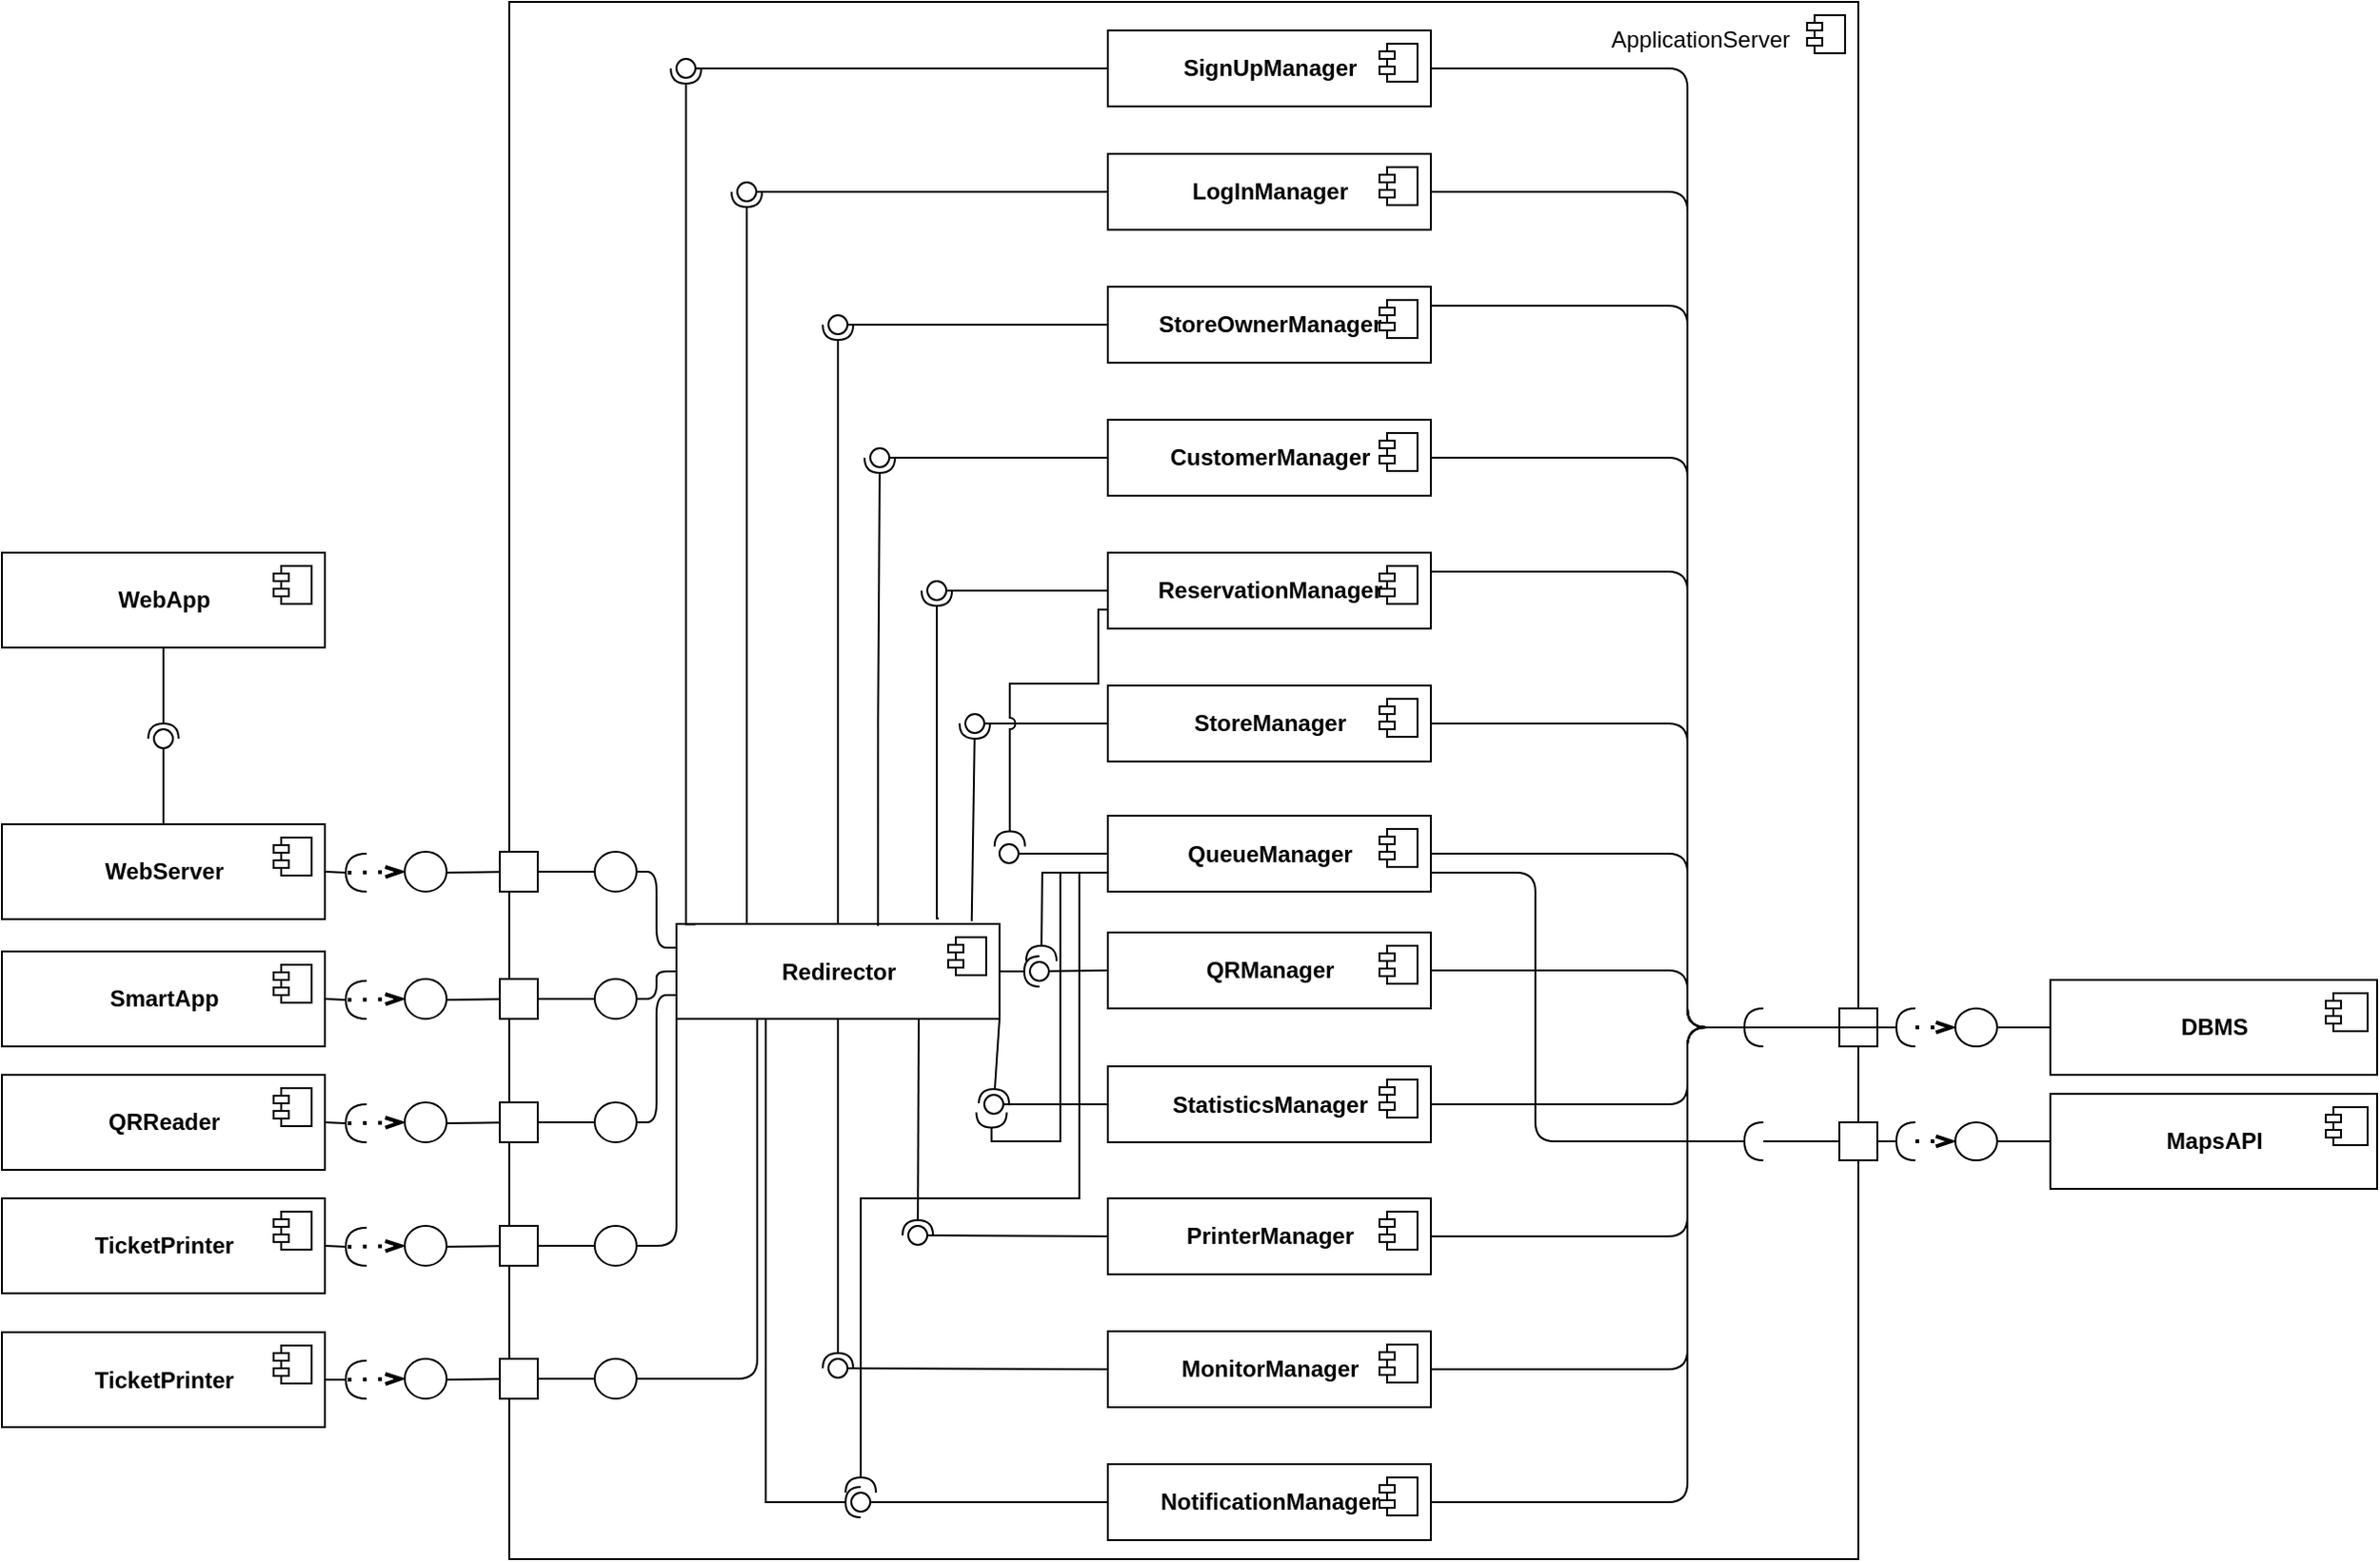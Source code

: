 <mxfile version="13.9.9" type="device"><diagram id="6I2iqqQ6m94EmVxXRtrW" name="Page-1"><mxGraphModel dx="1851" dy="1801" grid="1" gridSize="10" guides="1" tooltips="1" connect="1" arrows="1" fold="1" page="1" pageScale="1" pageWidth="827" pageHeight="1169" math="0" shadow="0"><root><mxCell id="0"/><mxCell id="1" parent="0"/><mxCell id="Ki5CjTzr7hzGnz3HVGCn-1" value="" style="html=1;dropTarget=0;" parent="1" vertex="1"><mxGeometry x="140" y="-200" width="710" height="820" as="geometry"/></mxCell><mxCell id="Ki5CjTzr7hzGnz3HVGCn-2" value="" style="shape=module;jettyWidth=8;jettyHeight=4;" parent="Ki5CjTzr7hzGnz3HVGCn-1" vertex="1"><mxGeometry x="1" width="20" height="20" relative="1" as="geometry"><mxPoint x="-27" y="7" as="offset"/></mxGeometry></mxCell><mxCell id="7FpMUitTjJZTOMpy79Nz-14" value="ApplicationServer" style="text;html=1;strokeColor=none;fillColor=none;align=center;verticalAlign=middle;whiteSpace=wrap;rounded=0;" parent="1" vertex="1"><mxGeometry x="707" y="-190" width="120" height="20" as="geometry"/></mxCell><mxCell id="7FpMUitTjJZTOMpy79Nz-16" value="&lt;b&gt;LogInManager&lt;/b&gt;" style="html=1;dropTarget=0;" parent="1" vertex="1"><mxGeometry x="455" y="-120" width="170" height="40" as="geometry"/></mxCell><mxCell id="7FpMUitTjJZTOMpy79Nz-17" value="" style="shape=module;jettyWidth=8;jettyHeight=4;" parent="7FpMUitTjJZTOMpy79Nz-16" vertex="1"><mxGeometry x="1" width="20" height="20" relative="1" as="geometry"><mxPoint x="-27" y="7" as="offset"/></mxGeometry></mxCell><mxCell id="7FpMUitTjJZTOMpy79Nz-18" value="&lt;b&gt;SignUpManager&lt;/b&gt;" style="html=1;dropTarget=0;" parent="1" vertex="1"><mxGeometry x="455" y="-185" width="170" height="40" as="geometry"/></mxCell><mxCell id="7FpMUitTjJZTOMpy79Nz-19" value="" style="shape=module;jettyWidth=8;jettyHeight=4;" parent="7FpMUitTjJZTOMpy79Nz-18" vertex="1"><mxGeometry x="1" width="20" height="20" relative="1" as="geometry"><mxPoint x="-27" y="7" as="offset"/></mxGeometry></mxCell><mxCell id="7FpMUitTjJZTOMpy79Nz-20" value="&lt;b&gt;CustomerManager&lt;/b&gt;" style="html=1;dropTarget=0;" parent="1" vertex="1"><mxGeometry x="455" y="20" width="170" height="40" as="geometry"/></mxCell><mxCell id="7FpMUitTjJZTOMpy79Nz-21" value="" style="shape=module;jettyWidth=8;jettyHeight=4;" parent="7FpMUitTjJZTOMpy79Nz-20" vertex="1"><mxGeometry x="1" width="20" height="20" relative="1" as="geometry"><mxPoint x="-27" y="7" as="offset"/></mxGeometry></mxCell><mxCell id="7FpMUitTjJZTOMpy79Nz-22" value="&lt;b&gt;StoreOwnerManager&lt;/b&gt;" style="html=1;dropTarget=0;" parent="1" vertex="1"><mxGeometry x="455" y="-50" width="170" height="40" as="geometry"/></mxCell><mxCell id="7FpMUitTjJZTOMpy79Nz-23" value="" style="shape=module;jettyWidth=8;jettyHeight=4;" parent="7FpMUitTjJZTOMpy79Nz-22" vertex="1"><mxGeometry x="1" width="20" height="20" relative="1" as="geometry"><mxPoint x="-27" y="7" as="offset"/></mxGeometry></mxCell><mxCell id="7FpMUitTjJZTOMpy79Nz-36" value="&lt;b&gt;DBMS&lt;/b&gt;" style="html=1;dropTarget=0;" parent="1" vertex="1"><mxGeometry x="951" y="315" width="172" height="50" as="geometry"/></mxCell><mxCell id="7FpMUitTjJZTOMpy79Nz-37" value="" style="shape=module;jettyWidth=8;jettyHeight=4;" parent="7FpMUitTjJZTOMpy79Nz-36" vertex="1"><mxGeometry x="1" width="22" height="20" relative="1" as="geometry"><mxPoint x="-27" y="7" as="offset"/></mxGeometry></mxCell><mxCell id="7FpMUitTjJZTOMpy79Nz-39" value="" style="shape=requiredInterface;html=1;verticalLabelPosition=bottom;direction=west;" parent="1" vertex="1"><mxGeometry x="870" y="330" width="10" height="20" as="geometry"/></mxCell><mxCell id="7FpMUitTjJZTOMpy79Nz-40" value="" style="ellipse;fillColor=#ffffff;strokeColor=#000000;" parent="1" vertex="1"><mxGeometry x="901" y="330" width="22" height="20" as="geometry"/></mxCell><mxCell id="7FpMUitTjJZTOMpy79Nz-41" value="" style="endArrow=none;html=1;entryX=0;entryY=0.5;entryDx=0;entryDy=0;exitX=1;exitY=0.5;exitDx=0;exitDy=0;" parent="1" source="7FpMUitTjJZTOMpy79Nz-40" target="7FpMUitTjJZTOMpy79Nz-36" edge="1"><mxGeometry width="50" height="50" relative="1" as="geometry"><mxPoint x="901" y="415" as="sourcePoint"/><mxPoint x="951" y="365" as="targetPoint"/></mxGeometry></mxCell><mxCell id="7FpMUitTjJZTOMpy79Nz-44" value="" style="endArrow=openThin;dashed=1;html=1;dashPattern=1 3;strokeWidth=2;entryX=0;entryY=0.5;entryDx=0;entryDy=0;exitX=0;exitY=0.5;exitDx=0;exitDy=0;exitPerimeter=0;endFill=0;" parent="1" source="7FpMUitTjJZTOMpy79Nz-39" target="7FpMUitTjJZTOMpy79Nz-40" edge="1"><mxGeometry width="50" height="50" relative="1" as="geometry"><mxPoint x="860" y="430" as="sourcePoint"/><mxPoint x="910" y="380" as="targetPoint"/></mxGeometry></mxCell><mxCell id="7FpMUitTjJZTOMpy79Nz-45" value="" style="rounded=0;whiteSpace=wrap;html=1;" parent="1" vertex="1"><mxGeometry x="840" y="330" width="20" height="20" as="geometry"/></mxCell><mxCell id="7FpMUitTjJZTOMpy79Nz-46" value="" style="shape=requiredInterface;html=1;verticalLabelPosition=bottom;direction=west;" parent="1" vertex="1"><mxGeometry x="790" y="330" width="10" height="20" as="geometry"/></mxCell><mxCell id="7FpMUitTjJZTOMpy79Nz-47" value="" style="endArrow=none;html=1;entryX=0;entryY=0.5;entryDx=0;entryDy=0;" parent="1" target="7FpMUitTjJZTOMpy79Nz-45" edge="1"><mxGeometry width="50" height="50" relative="1" as="geometry"><mxPoint x="800" y="340" as="sourcePoint"/><mxPoint x="750" y="290" as="targetPoint"/></mxGeometry></mxCell><mxCell id="7FpMUitTjJZTOMpy79Nz-48" value="" style="endArrow=none;html=1;entryX=1;entryY=0.5;entryDx=0;entryDy=0;entryPerimeter=0;exitX=1;exitY=0.5;exitDx=0;exitDy=0;" parent="1" source="7FpMUitTjJZTOMpy79Nz-45" target="7FpMUitTjJZTOMpy79Nz-39" edge="1"><mxGeometry width="50" height="50" relative="1" as="geometry"><mxPoint x="810" y="350" as="sourcePoint"/><mxPoint x="850" y="350" as="targetPoint"/></mxGeometry></mxCell><mxCell id="7FpMUitTjJZTOMpy79Nz-96" value="&lt;b&gt;WebApp&lt;/b&gt;" style="html=1;dropTarget=0;" parent="1" vertex="1"><mxGeometry x="-127" y="90" width="170" height="50" as="geometry"/></mxCell><mxCell id="7FpMUitTjJZTOMpy79Nz-97" value="" style="shape=module;jettyWidth=8;jettyHeight=4;" parent="7FpMUitTjJZTOMpy79Nz-96" vertex="1"><mxGeometry x="1" width="20" height="20" relative="1" as="geometry"><mxPoint x="-27" y="7" as="offset"/></mxGeometry></mxCell><mxCell id="7FpMUitTjJZTOMpy79Nz-98" value="&lt;b&gt;ReservationManager&lt;br&gt;&lt;/b&gt;" style="html=1;dropTarget=0;" parent="1" vertex="1"><mxGeometry x="455" y="90" width="170" height="40" as="geometry"/></mxCell><mxCell id="7FpMUitTjJZTOMpy79Nz-99" value="" style="shape=module;jettyWidth=8;jettyHeight=4;" parent="7FpMUitTjJZTOMpy79Nz-98" vertex="1"><mxGeometry x="1" width="20" height="20" relative="1" as="geometry"><mxPoint x="-27" y="7" as="offset"/></mxGeometry></mxCell><mxCell id="7FpMUitTjJZTOMpy79Nz-125" value="&lt;b&gt;SmartApp&lt;/b&gt;" style="html=1;dropTarget=0;" parent="1" vertex="1"><mxGeometry x="-127" y="300" width="170" height="50" as="geometry"/></mxCell><mxCell id="7FpMUitTjJZTOMpy79Nz-126" value="" style="shape=module;jettyWidth=8;jettyHeight=4;" parent="7FpMUitTjJZTOMpy79Nz-125" vertex="1"><mxGeometry x="1" width="20" height="20" relative="1" as="geometry"><mxPoint x="-27" y="7" as="offset"/></mxGeometry></mxCell><mxCell id="7FpMUitTjJZTOMpy79Nz-127" value="" style="shape=requiredInterface;html=1;verticalLabelPosition=bottom;direction=west;" parent="1" vertex="1"><mxGeometry x="54" y="315.5" width="11" height="20" as="geometry"/></mxCell><mxCell id="7FpMUitTjJZTOMpy79Nz-128" value="" style="rounded=0;whiteSpace=wrap;html=1;" parent="1" vertex="1"><mxGeometry x="135" y="314.5" width="20" height="21" as="geometry"/></mxCell><mxCell id="7FpMUitTjJZTOMpy79Nz-129" value="" style="endArrow=none;html=1;" parent="1" target="7FpMUitTjJZTOMpy79Nz-128" edge="1"><mxGeometry width="50" height="50" relative="1" as="geometry"><mxPoint x="105" y="325.5" as="sourcePoint"/><mxPoint x="225" y="325.5" as="targetPoint"/></mxGeometry></mxCell><mxCell id="7FpMUitTjJZTOMpy79Nz-130" value="" style="ellipse;fillColor=#ffffff;strokeColor=#000000;" parent="1" vertex="1"><mxGeometry x="85" y="314.5" width="22" height="21" as="geometry"/></mxCell><mxCell id="7FpMUitTjJZTOMpy79Nz-131" value="" style="endArrow=openThin;dashed=1;html=1;dashPattern=1 3;strokeWidth=2;entryX=0;entryY=0.5;entryDx=0;entryDy=0;endFill=0;" parent="1" target="7FpMUitTjJZTOMpy79Nz-130" edge="1"><mxGeometry width="50" height="50" relative="1" as="geometry"><mxPoint x="55" y="325.5" as="sourcePoint"/><mxPoint x="385" y="410.5" as="targetPoint"/></mxGeometry></mxCell><mxCell id="7FpMUitTjJZTOMpy79Nz-132" value="" style="endArrow=none;html=1;exitX=1;exitY=0.5;exitDx=0;exitDy=0;entryX=1;entryY=0.5;entryDx=0;entryDy=0;entryPerimeter=0;" parent="1" source="7FpMUitTjJZTOMpy79Nz-125" target="7FpMUitTjJZTOMpy79Nz-127" edge="1"><mxGeometry width="50" height="50" relative="1" as="geometry"><mxPoint x="335" y="460.5" as="sourcePoint"/><mxPoint x="385" y="410.5" as="targetPoint"/></mxGeometry></mxCell><mxCell id="7FpMUitTjJZTOMpy79Nz-133" value="&lt;b&gt;Redirector&lt;br&gt;&lt;/b&gt;" style="html=1;dropTarget=0;" parent="1" vertex="1"><mxGeometry x="228" y="285.5" width="170" height="50" as="geometry"/></mxCell><mxCell id="7FpMUitTjJZTOMpy79Nz-134" value="" style="shape=module;jettyWidth=8;jettyHeight=4;" parent="7FpMUitTjJZTOMpy79Nz-133" vertex="1"><mxGeometry x="1" width="20" height="20" relative="1" as="geometry"><mxPoint x="-27" y="7" as="offset"/></mxGeometry></mxCell><mxCell id="gZFs90vH7Pi0R3UD3dgr-11" value="&lt;b&gt;MapsAPI&lt;/b&gt;" style="html=1;dropTarget=0;" parent="1" vertex="1"><mxGeometry x="951" y="375" width="172" height="50" as="geometry"/></mxCell><mxCell id="gZFs90vH7Pi0R3UD3dgr-12" value="" style="shape=module;jettyWidth=8;jettyHeight=4;" parent="gZFs90vH7Pi0R3UD3dgr-11" vertex="1"><mxGeometry x="1" width="22" height="20" relative="1" as="geometry"><mxPoint x="-27" y="7" as="offset"/></mxGeometry></mxCell><mxCell id="gZFs90vH7Pi0R3UD3dgr-13" value="" style="shape=requiredInterface;html=1;verticalLabelPosition=bottom;direction=west;" parent="1" vertex="1"><mxGeometry x="870" y="390" width="10" height="20" as="geometry"/></mxCell><mxCell id="gZFs90vH7Pi0R3UD3dgr-14" value="" style="ellipse;fillColor=#ffffff;strokeColor=#000000;" parent="1" vertex="1"><mxGeometry x="901" y="390" width="22" height="20" as="geometry"/></mxCell><mxCell id="gZFs90vH7Pi0R3UD3dgr-15" value="" style="endArrow=none;html=1;entryX=0;entryY=0.5;entryDx=0;entryDy=0;exitX=1;exitY=0.5;exitDx=0;exitDy=0;" parent="1" source="gZFs90vH7Pi0R3UD3dgr-14" target="gZFs90vH7Pi0R3UD3dgr-11" edge="1"><mxGeometry width="50" height="50" relative="1" as="geometry"><mxPoint x="901" y="475" as="sourcePoint"/><mxPoint x="951" y="425" as="targetPoint"/></mxGeometry></mxCell><mxCell id="gZFs90vH7Pi0R3UD3dgr-16" value="" style="endArrow=openThin;dashed=1;html=1;dashPattern=1 3;strokeWidth=2;entryX=0;entryY=0.5;entryDx=0;entryDy=0;exitX=0;exitY=0.5;exitDx=0;exitDy=0;exitPerimeter=0;endFill=0;" parent="1" source="gZFs90vH7Pi0R3UD3dgr-13" target="gZFs90vH7Pi0R3UD3dgr-14" edge="1"><mxGeometry width="50" height="50" relative="1" as="geometry"><mxPoint x="860" y="490" as="sourcePoint"/><mxPoint x="910" y="440" as="targetPoint"/></mxGeometry></mxCell><mxCell id="gZFs90vH7Pi0R3UD3dgr-17" value="" style="rounded=0;whiteSpace=wrap;html=1;" parent="1" vertex="1"><mxGeometry x="840" y="390" width="20" height="20" as="geometry"/></mxCell><mxCell id="gZFs90vH7Pi0R3UD3dgr-18" value="" style="shape=requiredInterface;html=1;verticalLabelPosition=bottom;direction=west;" parent="1" vertex="1"><mxGeometry x="790" y="390" width="10" height="20" as="geometry"/></mxCell><mxCell id="gZFs90vH7Pi0R3UD3dgr-19" value="" style="endArrow=none;html=1;entryX=0;entryY=0.5;entryDx=0;entryDy=0;" parent="1" target="gZFs90vH7Pi0R3UD3dgr-17" edge="1"><mxGeometry width="50" height="50" relative="1" as="geometry"><mxPoint x="800" y="400" as="sourcePoint"/><mxPoint x="750" y="350" as="targetPoint"/></mxGeometry></mxCell><mxCell id="gZFs90vH7Pi0R3UD3dgr-20" value="" style="endArrow=none;html=1;entryX=1;entryY=0.5;entryDx=0;entryDy=0;entryPerimeter=0;exitX=1;exitY=0.5;exitDx=0;exitDy=0;" parent="1" source="gZFs90vH7Pi0R3UD3dgr-17" target="gZFs90vH7Pi0R3UD3dgr-13" edge="1"><mxGeometry width="50" height="50" relative="1" as="geometry"><mxPoint x="810" y="410" as="sourcePoint"/><mxPoint x="850" y="410" as="targetPoint"/></mxGeometry></mxCell><mxCell id="gZFs90vH7Pi0R3UD3dgr-32" value="&lt;b&gt;WebServer&lt;/b&gt;" style="html=1;dropTarget=0;" parent="1" vertex="1"><mxGeometry x="-127" y="233" width="170" height="50" as="geometry"/></mxCell><mxCell id="gZFs90vH7Pi0R3UD3dgr-33" value="" style="shape=module;jettyWidth=8;jettyHeight=4;" parent="gZFs90vH7Pi0R3UD3dgr-32" vertex="1"><mxGeometry x="1" width="20" height="20" relative="1" as="geometry"><mxPoint x="-27" y="7" as="offset"/></mxGeometry></mxCell><mxCell id="gZFs90vH7Pi0R3UD3dgr-34" value="" style="shape=requiredInterface;html=1;verticalLabelPosition=bottom;direction=west;" parent="1" vertex="1"><mxGeometry x="54" y="248.5" width="11" height="20" as="geometry"/></mxCell><mxCell id="gZFs90vH7Pi0R3UD3dgr-35" value="" style="rounded=0;whiteSpace=wrap;html=1;" parent="1" vertex="1"><mxGeometry x="135" y="247.5" width="20" height="21" as="geometry"/></mxCell><mxCell id="gZFs90vH7Pi0R3UD3dgr-36" value="" style="endArrow=none;html=1;" parent="1" target="gZFs90vH7Pi0R3UD3dgr-35" edge="1"><mxGeometry width="50" height="50" relative="1" as="geometry"><mxPoint x="105" y="258.5" as="sourcePoint"/><mxPoint x="225" y="258.5" as="targetPoint"/></mxGeometry></mxCell><mxCell id="gZFs90vH7Pi0R3UD3dgr-37" value="" style="ellipse;fillColor=#ffffff;strokeColor=#000000;" parent="1" vertex="1"><mxGeometry x="85" y="247.5" width="22" height="21" as="geometry"/></mxCell><mxCell id="gZFs90vH7Pi0R3UD3dgr-38" value="" style="endArrow=openThin;dashed=1;html=1;dashPattern=1 3;strokeWidth=2;entryX=0;entryY=0.5;entryDx=0;entryDy=0;endFill=0;" parent="1" target="gZFs90vH7Pi0R3UD3dgr-37" edge="1"><mxGeometry width="50" height="50" relative="1" as="geometry"><mxPoint x="55" y="258.5" as="sourcePoint"/><mxPoint x="385" y="343.5" as="targetPoint"/></mxGeometry></mxCell><mxCell id="gZFs90vH7Pi0R3UD3dgr-39" value="" style="endArrow=none;html=1;exitX=1;exitY=0.5;exitDx=0;exitDy=0;entryX=1;entryY=0.5;entryDx=0;entryDy=0;entryPerimeter=0;" parent="1" source="gZFs90vH7Pi0R3UD3dgr-32" target="gZFs90vH7Pi0R3UD3dgr-34" edge="1"><mxGeometry width="50" height="50" relative="1" as="geometry"><mxPoint x="335" y="393.5" as="sourcePoint"/><mxPoint x="385" y="343.5" as="targetPoint"/></mxGeometry></mxCell><mxCell id="gZFs90vH7Pi0R3UD3dgr-42" value="" style="ellipse;fillColor=#ffffff;strokeColor=#000000;" parent="1" vertex="1"><mxGeometry x="185" y="247.5" width="22" height="21" as="geometry"/></mxCell><mxCell id="gZFs90vH7Pi0R3UD3dgr-43" value="" style="ellipse;fillColor=#ffffff;strokeColor=#000000;" parent="1" vertex="1"><mxGeometry x="185" y="314.5" width="22" height="21" as="geometry"/></mxCell><mxCell id="gZFs90vH7Pi0R3UD3dgr-44" value="" style="endArrow=none;html=1;exitX=1;exitY=0.5;exitDx=0;exitDy=0;entryX=0;entryY=0.5;entryDx=0;entryDy=0;" parent="1" source="7FpMUitTjJZTOMpy79Nz-128" target="gZFs90vH7Pi0R3UD3dgr-43" edge="1"><mxGeometry width="50" height="50" relative="1" as="geometry"><mxPoint x="355" y="350" as="sourcePoint"/><mxPoint x="405" y="300" as="targetPoint"/></mxGeometry></mxCell><mxCell id="gZFs90vH7Pi0R3UD3dgr-45" value="" style="endArrow=none;html=1;exitX=1;exitY=0.5;exitDx=0;exitDy=0;entryX=0;entryY=0.5;entryDx=0;entryDy=0;" parent="1" source="gZFs90vH7Pi0R3UD3dgr-35" target="gZFs90vH7Pi0R3UD3dgr-42" edge="1"><mxGeometry width="50" height="50" relative="1" as="geometry"><mxPoint x="255" y="318" as="sourcePoint"/><mxPoint x="305" y="268" as="targetPoint"/></mxGeometry></mxCell><mxCell id="gZFs90vH7Pi0R3UD3dgr-46" value="" style="endArrow=none;html=1;exitX=1;exitY=0.5;exitDx=0;exitDy=0;entryX=0;entryY=0.25;entryDx=0;entryDy=0;edgeStyle=orthogonalEdgeStyle;" parent="1" source="gZFs90vH7Pi0R3UD3dgr-42" target="7FpMUitTjJZTOMpy79Nz-133" edge="1"><mxGeometry width="50" height="50" relative="1" as="geometry"><mxPoint x="330" y="350" as="sourcePoint"/><mxPoint x="380" y="300" as="targetPoint"/></mxGeometry></mxCell><mxCell id="gZFs90vH7Pi0R3UD3dgr-48" value="" style="endArrow=none;html=1;exitX=1;exitY=0.5;exitDx=0;exitDy=0;entryX=0;entryY=0.5;entryDx=0;entryDy=0;edgeStyle=orthogonalEdgeStyle;" parent="1" source="gZFs90vH7Pi0R3UD3dgr-43" target="7FpMUitTjJZTOMpy79Nz-133" edge="1"><mxGeometry width="50" height="50" relative="1" as="geometry"><mxPoint x="330" y="350" as="sourcePoint"/><mxPoint x="380" y="300" as="targetPoint"/></mxGeometry></mxCell><mxCell id="gZFs90vH7Pi0R3UD3dgr-56" value="" style="rounded=0;orthogonalLoop=1;jettySize=auto;html=1;endArrow=none;endFill=0;exitX=0;exitY=0.5;exitDx=0;exitDy=0;edgeStyle=orthogonalEdgeStyle;" parent="1" source="7FpMUitTjJZTOMpy79Nz-18" target="gZFs90vH7Pi0R3UD3dgr-58" edge="1"><mxGeometry relative="1" as="geometry"><mxPoint x="260" y="215" as="sourcePoint"/></mxGeometry></mxCell><mxCell id="gZFs90vH7Pi0R3UD3dgr-57" value="" style="rounded=0;orthogonalLoop=1;jettySize=auto;html=1;endArrow=halfCircle;endFill=0;entryX=0.5;entryY=0.5;entryDx=0;entryDy=0;endSize=6;strokeWidth=1;exitX=0.059;exitY=0.006;exitDx=0;exitDy=0;exitPerimeter=0;edgeStyle=orthogonalEdgeStyle;" parent="1" source="7FpMUitTjJZTOMpy79Nz-133" target="gZFs90vH7Pi0R3UD3dgr-58" edge="1"><mxGeometry relative="1" as="geometry"><mxPoint x="270" y="185" as="sourcePoint"/><Array as="points"><mxPoint x="233" y="286"/></Array></mxGeometry></mxCell><mxCell id="gZFs90vH7Pi0R3UD3dgr-58" value="" style="ellipse;whiteSpace=wrap;html=1;fontFamily=Helvetica;fontSize=12;fontColor=#000000;align=center;strokeColor=#000000;fillColor=#ffffff;points=[];aspect=fixed;resizable=0;" parent="1" vertex="1"><mxGeometry x="228" y="-170" width="10" height="10" as="geometry"/></mxCell><mxCell id="gZFs90vH7Pi0R3UD3dgr-62" value="" style="rounded=0;orthogonalLoop=1;jettySize=auto;html=1;endArrow=none;endFill=0;exitX=0;exitY=0.5;exitDx=0;exitDy=0;edgeStyle=orthogonalEdgeStyle;" parent="1" source="7FpMUitTjJZTOMpy79Nz-16" target="gZFs90vH7Pi0R3UD3dgr-64" edge="1"><mxGeometry relative="1" as="geometry"><mxPoint x="358" y="185" as="sourcePoint"/></mxGeometry></mxCell><mxCell id="gZFs90vH7Pi0R3UD3dgr-63" value="" style="rounded=0;orthogonalLoop=1;jettySize=auto;html=1;endArrow=halfCircle;endFill=0;entryX=0.5;entryY=0.5;entryDx=0;entryDy=0;endSize=6;strokeWidth=1;exitX=0.25;exitY=0;exitDx=0;exitDy=0;edgeStyle=orthogonalEdgeStyle;" parent="1" source="7FpMUitTjJZTOMpy79Nz-133" target="gZFs90vH7Pi0R3UD3dgr-64" edge="1"><mxGeometry relative="1" as="geometry"><mxPoint x="398" y="185" as="sourcePoint"/><Array as="points"><mxPoint x="265" y="286"/></Array></mxGeometry></mxCell><mxCell id="gZFs90vH7Pi0R3UD3dgr-64" value="" style="ellipse;whiteSpace=wrap;html=1;fontFamily=Helvetica;fontSize=12;fontColor=#000000;align=center;strokeColor=#000000;fillColor=#ffffff;points=[];aspect=fixed;resizable=0;" parent="1" vertex="1"><mxGeometry x="260" y="-105" width="10" height="10" as="geometry"/></mxCell><mxCell id="gZFs90vH7Pi0R3UD3dgr-65" value="" style="rounded=0;orthogonalLoop=1;jettySize=auto;html=1;endArrow=none;endFill=0;exitX=0;exitY=0.5;exitDx=0;exitDy=0;edgeStyle=orthogonalEdgeStyle;" parent="1" source="7FpMUitTjJZTOMpy79Nz-98" target="gZFs90vH7Pi0R3UD3dgr-67" edge="1"><mxGeometry relative="1" as="geometry"><mxPoint x="270" y="345" as="sourcePoint"/></mxGeometry></mxCell><mxCell id="gZFs90vH7Pi0R3UD3dgr-66" value="" style="rounded=0;orthogonalLoop=1;jettySize=auto;html=1;endArrow=halfCircle;endFill=0;entryX=0.5;entryY=0.5;entryDx=0;entryDy=0;endSize=6;strokeWidth=1;exitX=0.812;exitY=-0.058;exitDx=0;exitDy=0;exitPerimeter=0;edgeStyle=orthogonalEdgeStyle;" parent="1" source="7FpMUitTjJZTOMpy79Nz-133" target="gZFs90vH7Pi0R3UD3dgr-67" edge="1"><mxGeometry relative="1" as="geometry"><mxPoint x="310" y="345" as="sourcePoint"/><Array as="points"><mxPoint x="365" y="283"/></Array></mxGeometry></mxCell><mxCell id="gZFs90vH7Pi0R3UD3dgr-67" value="" style="ellipse;whiteSpace=wrap;html=1;fontFamily=Helvetica;fontSize=12;fontColor=#000000;align=center;strokeColor=#000000;fillColor=#ffffff;points=[];aspect=fixed;resizable=0;" parent="1" vertex="1"><mxGeometry x="360" y="105" width="10" height="10" as="geometry"/></mxCell><mxCell id="gZFs90vH7Pi0R3UD3dgr-79" value="&lt;b&gt;QRReader&lt;/b&gt;" style="html=1;dropTarget=0;" parent="1" vertex="1"><mxGeometry x="-127" y="365" width="170" height="50" as="geometry"/></mxCell><mxCell id="gZFs90vH7Pi0R3UD3dgr-80" value="" style="shape=module;jettyWidth=8;jettyHeight=4;" parent="gZFs90vH7Pi0R3UD3dgr-79" vertex="1"><mxGeometry x="1" width="20" height="20" relative="1" as="geometry"><mxPoint x="-27" y="7" as="offset"/></mxGeometry></mxCell><mxCell id="gZFs90vH7Pi0R3UD3dgr-81" value="" style="shape=requiredInterface;html=1;verticalLabelPosition=bottom;direction=west;" parent="1" vertex="1"><mxGeometry x="54" y="380.5" width="11" height="20" as="geometry"/></mxCell><mxCell id="gZFs90vH7Pi0R3UD3dgr-82" value="" style="rounded=0;whiteSpace=wrap;html=1;" parent="1" vertex="1"><mxGeometry x="135" y="379.5" width="20" height="21" as="geometry"/></mxCell><mxCell id="gZFs90vH7Pi0R3UD3dgr-83" value="" style="endArrow=none;html=1;" parent="1" target="gZFs90vH7Pi0R3UD3dgr-82" edge="1"><mxGeometry width="50" height="50" relative="1" as="geometry"><mxPoint x="105" y="390.5" as="sourcePoint"/><mxPoint x="225" y="390.5" as="targetPoint"/></mxGeometry></mxCell><mxCell id="gZFs90vH7Pi0R3UD3dgr-84" value="" style="ellipse;fillColor=#ffffff;strokeColor=#000000;" parent="1" vertex="1"><mxGeometry x="85" y="379.5" width="22" height="21" as="geometry"/></mxCell><mxCell id="gZFs90vH7Pi0R3UD3dgr-85" value="" style="endArrow=openThin;dashed=1;html=1;dashPattern=1 3;strokeWidth=2;entryX=0;entryY=0.5;entryDx=0;entryDy=0;endFill=0;" parent="1" target="gZFs90vH7Pi0R3UD3dgr-84" edge="1"><mxGeometry width="50" height="50" relative="1" as="geometry"><mxPoint x="55" y="390.5" as="sourcePoint"/><mxPoint x="385" y="475.5" as="targetPoint"/></mxGeometry></mxCell><mxCell id="gZFs90vH7Pi0R3UD3dgr-86" value="" style="endArrow=none;html=1;exitX=1;exitY=0.5;exitDx=0;exitDy=0;entryX=1;entryY=0.5;entryDx=0;entryDy=0;entryPerimeter=0;" parent="1" source="gZFs90vH7Pi0R3UD3dgr-79" target="gZFs90vH7Pi0R3UD3dgr-81" edge="1"><mxGeometry width="50" height="50" relative="1" as="geometry"><mxPoint x="335" y="525.5" as="sourcePoint"/><mxPoint x="385" y="475.5" as="targetPoint"/></mxGeometry></mxCell><mxCell id="gZFs90vH7Pi0R3UD3dgr-87" value="" style="ellipse;fillColor=#ffffff;strokeColor=#000000;" parent="1" vertex="1"><mxGeometry x="185" y="379.5" width="22" height="21" as="geometry"/></mxCell><mxCell id="gZFs90vH7Pi0R3UD3dgr-88" value="" style="endArrow=none;html=1;exitX=1;exitY=0.5;exitDx=0;exitDy=0;entryX=0;entryY=0.5;entryDx=0;entryDy=0;" parent="1" source="gZFs90vH7Pi0R3UD3dgr-82" target="gZFs90vH7Pi0R3UD3dgr-87" edge="1"><mxGeometry width="50" height="50" relative="1" as="geometry"><mxPoint x="355" y="415" as="sourcePoint"/><mxPoint x="405" y="365" as="targetPoint"/></mxGeometry></mxCell><mxCell id="gZFs90vH7Pi0R3UD3dgr-91" value="" style="endArrow=none;html=1;entryX=0;entryY=0.75;entryDx=0;entryDy=0;exitX=1;exitY=0.5;exitDx=0;exitDy=0;edgeStyle=orthogonalEdgeStyle;" parent="1" source="gZFs90vH7Pi0R3UD3dgr-87" target="7FpMUitTjJZTOMpy79Nz-133" edge="1"><mxGeometry width="50" height="50" relative="1" as="geometry"><mxPoint x="150" y="470" as="sourcePoint"/><mxPoint x="200" y="420" as="targetPoint"/></mxGeometry></mxCell><mxCell id="gZFs90vH7Pi0R3UD3dgr-94" value="" style="rounded=0;orthogonalLoop=1;jettySize=auto;html=1;endArrow=none;endFill=0;exitX=0;exitY=0.5;exitDx=0;exitDy=0;edgeStyle=orthogonalEdgeStyle;" parent="1" source="7FpMUitTjJZTOMpy79Nz-20" target="gZFs90vH7Pi0R3UD3dgr-96" edge="1"><mxGeometry relative="1" as="geometry"><mxPoint x="480" y="295" as="sourcePoint"/></mxGeometry></mxCell><mxCell id="gZFs90vH7Pi0R3UD3dgr-95" value="" style="rounded=0;orthogonalLoop=1;jettySize=auto;html=1;endArrow=halfCircle;endFill=0;entryX=0.5;entryY=0.5;entryDx=0;entryDy=0;endSize=6;strokeWidth=1;exitX=0.624;exitY=0.022;exitDx=0;exitDy=0;exitPerimeter=0;edgeStyle=orthogonalEdgeStyle;" parent="1" source="7FpMUitTjJZTOMpy79Nz-133" target="gZFs90vH7Pi0R3UD3dgr-96" edge="1"><mxGeometry relative="1" as="geometry"><mxPoint x="520" y="295" as="sourcePoint"/><Array as="points"><mxPoint x="334" y="178"/></Array></mxGeometry></mxCell><mxCell id="gZFs90vH7Pi0R3UD3dgr-96" value="" style="ellipse;whiteSpace=wrap;html=1;fontFamily=Helvetica;fontSize=12;fontColor=#000000;align=center;strokeColor=#000000;fillColor=#ffffff;points=[];aspect=fixed;resizable=0;" parent="1" vertex="1"><mxGeometry x="330" y="35" width="10" height="10" as="geometry"/></mxCell><mxCell id="gZFs90vH7Pi0R3UD3dgr-99" value="" style="rounded=0;orthogonalLoop=1;jettySize=auto;html=1;endArrow=none;endFill=0;exitX=0;exitY=0.5;exitDx=0;exitDy=0;edgeStyle=orthogonalEdgeStyle;" parent="1" source="7FpMUitTjJZTOMpy79Nz-22" target="gZFs90vH7Pi0R3UD3dgr-101" edge="1"><mxGeometry relative="1" as="geometry"><mxPoint x="398" y="185" as="sourcePoint"/></mxGeometry></mxCell><mxCell id="gZFs90vH7Pi0R3UD3dgr-100" value="" style="rounded=0;orthogonalLoop=1;jettySize=auto;html=1;endArrow=halfCircle;endFill=0;entryX=0.5;entryY=0.5;entryDx=0;entryDy=0;endSize=6;strokeWidth=1;exitX=0.5;exitY=0;exitDx=0;exitDy=0;edgeStyle=orthogonalEdgeStyle;" parent="1" source="7FpMUitTjJZTOMpy79Nz-133" target="gZFs90vH7Pi0R3UD3dgr-101" edge="1"><mxGeometry relative="1" as="geometry"><mxPoint x="438" y="185" as="sourcePoint"/></mxGeometry></mxCell><mxCell id="gZFs90vH7Pi0R3UD3dgr-101" value="" style="ellipse;whiteSpace=wrap;html=1;fontFamily=Helvetica;fontSize=12;fontColor=#000000;align=center;strokeColor=#000000;fillColor=#ffffff;points=[];aspect=fixed;resizable=0;" parent="1" vertex="1"><mxGeometry x="308" y="-35" width="10" height="10" as="geometry"/></mxCell><mxCell id="yrfW0zN1SaJ-yOfwKqhF-11" value="&lt;b&gt;TicketPrinter&lt;/b&gt;" style="html=1;dropTarget=0;" parent="1" vertex="1"><mxGeometry x="-127" y="430" width="170" height="50" as="geometry"/></mxCell><mxCell id="yrfW0zN1SaJ-yOfwKqhF-12" value="" style="shape=module;jettyWidth=8;jettyHeight=4;" parent="yrfW0zN1SaJ-yOfwKqhF-11" vertex="1"><mxGeometry x="1" width="20" height="20" relative="1" as="geometry"><mxPoint x="-27" y="7" as="offset"/></mxGeometry></mxCell><mxCell id="yrfW0zN1SaJ-yOfwKqhF-13" value="" style="shape=requiredInterface;html=1;verticalLabelPosition=bottom;direction=west;" parent="1" vertex="1"><mxGeometry x="54" y="445.5" width="11" height="20" as="geometry"/></mxCell><mxCell id="yrfW0zN1SaJ-yOfwKqhF-14" value="" style="rounded=0;whiteSpace=wrap;html=1;" parent="1" vertex="1"><mxGeometry x="135" y="444.5" width="20" height="21" as="geometry"/></mxCell><mxCell id="yrfW0zN1SaJ-yOfwKqhF-15" value="" style="endArrow=none;html=1;" parent="1" target="yrfW0zN1SaJ-yOfwKqhF-14" edge="1"><mxGeometry width="50" height="50" relative="1" as="geometry"><mxPoint x="105" y="455.5" as="sourcePoint"/><mxPoint x="225" y="455.5" as="targetPoint"/></mxGeometry></mxCell><mxCell id="yrfW0zN1SaJ-yOfwKqhF-16" value="" style="ellipse;fillColor=#ffffff;strokeColor=#000000;" parent="1" vertex="1"><mxGeometry x="85" y="444.5" width="22" height="21" as="geometry"/></mxCell><mxCell id="yrfW0zN1SaJ-yOfwKqhF-17" value="" style="endArrow=openThin;dashed=1;html=1;dashPattern=1 3;strokeWidth=2;entryX=0;entryY=0.5;entryDx=0;entryDy=0;endFill=0;" parent="1" target="yrfW0zN1SaJ-yOfwKqhF-16" edge="1"><mxGeometry width="50" height="50" relative="1" as="geometry"><mxPoint x="55" y="455.5" as="sourcePoint"/><mxPoint x="385" y="540.5" as="targetPoint"/></mxGeometry></mxCell><mxCell id="yrfW0zN1SaJ-yOfwKqhF-18" value="" style="endArrow=none;html=1;exitX=1;exitY=0.5;exitDx=0;exitDy=0;entryX=1;entryY=0.5;entryDx=0;entryDy=0;entryPerimeter=0;" parent="1" source="yrfW0zN1SaJ-yOfwKqhF-11" target="yrfW0zN1SaJ-yOfwKqhF-13" edge="1"><mxGeometry width="50" height="50" relative="1" as="geometry"><mxPoint x="335" y="590.5" as="sourcePoint"/><mxPoint x="385" y="540.5" as="targetPoint"/></mxGeometry></mxCell><mxCell id="yrfW0zN1SaJ-yOfwKqhF-19" value="" style="ellipse;fillColor=#ffffff;strokeColor=#000000;" parent="1" vertex="1"><mxGeometry x="185" y="444.5" width="22" height="21" as="geometry"/></mxCell><mxCell id="yrfW0zN1SaJ-yOfwKqhF-20" value="" style="endArrow=none;html=1;exitX=1;exitY=0.5;exitDx=0;exitDy=0;entryX=0;entryY=0.5;entryDx=0;entryDy=0;" parent="1" source="yrfW0zN1SaJ-yOfwKqhF-14" target="yrfW0zN1SaJ-yOfwKqhF-19" edge="1"><mxGeometry width="50" height="50" relative="1" as="geometry"><mxPoint x="355" y="480" as="sourcePoint"/><mxPoint x="405" y="430" as="targetPoint"/></mxGeometry></mxCell><mxCell id="yrfW0zN1SaJ-yOfwKqhF-21" value="" style="endArrow=none;html=1;exitX=1;exitY=0.5;exitDx=0;exitDy=0;entryX=0;entryY=1;entryDx=0;entryDy=0;edgeStyle=orthogonalEdgeStyle;" parent="1" source="yrfW0zN1SaJ-yOfwKqhF-19" target="7FpMUitTjJZTOMpy79Nz-133" edge="1"><mxGeometry width="50" height="50" relative="1" as="geometry"><mxPoint x="90" y="350" as="sourcePoint"/><mxPoint x="140" y="300" as="targetPoint"/></mxGeometry></mxCell><mxCell id="HY-M7Fe9DjqIrNCfaA4c-9" value="&lt;b&gt;NotificationManager&lt;br&gt;&lt;/b&gt;" style="html=1;dropTarget=0;" parent="1" vertex="1"><mxGeometry x="455" y="570" width="170" height="40" as="geometry"/></mxCell><mxCell id="HY-M7Fe9DjqIrNCfaA4c-10" value="" style="shape=module;jettyWidth=8;jettyHeight=4;" parent="HY-M7Fe9DjqIrNCfaA4c-9" vertex="1"><mxGeometry x="1" width="20" height="20" relative="1" as="geometry"><mxPoint x="-27" y="7" as="offset"/></mxGeometry></mxCell><mxCell id="HY-M7Fe9DjqIrNCfaA4c-11" value="" style="rounded=0;orthogonalLoop=1;jettySize=auto;html=1;endArrow=none;endFill=0;exitX=0;exitY=0.5;exitDx=0;exitDy=0;edgeStyle=orthogonalEdgeStyle;" parent="1" source="HY-M7Fe9DjqIrNCfaA4c-9" target="HY-M7Fe9DjqIrNCfaA4c-13" edge="1"><mxGeometry relative="1" as="geometry"><mxPoint x="260" y="745" as="sourcePoint"/></mxGeometry></mxCell><mxCell id="HY-M7Fe9DjqIrNCfaA4c-12" value="" style="rounded=0;orthogonalLoop=1;jettySize=auto;html=1;endArrow=halfCircle;endFill=0;entryX=0.5;entryY=0.5;entryDx=0;entryDy=0;endSize=6;strokeWidth=1;exitX=0.25;exitY=1;exitDx=0;exitDy=0;edgeStyle=orthogonalEdgeStyle;" parent="1" source="7FpMUitTjJZTOMpy79Nz-133" target="HY-M7Fe9DjqIrNCfaA4c-13" edge="1"><mxGeometry relative="1" as="geometry"><mxPoint x="300" y="745" as="sourcePoint"/><Array as="points"><mxPoint x="275" y="336"/></Array></mxGeometry></mxCell><mxCell id="HY-M7Fe9DjqIrNCfaA4c-13" value="" style="ellipse;whiteSpace=wrap;html=1;fontFamily=Helvetica;fontSize=12;fontColor=#000000;align=center;strokeColor=#000000;fillColor=#ffffff;points=[];aspect=fixed;resizable=0;" parent="1" vertex="1"><mxGeometry x="320" y="585" width="10" height="10" as="geometry"/></mxCell><mxCell id="HY-M7Fe9DjqIrNCfaA4c-20" value="" style="rounded=0;orthogonalLoop=1;jettySize=auto;html=1;endArrow=none;endFill=0;exitX=0.5;exitY=0;exitDx=0;exitDy=0;" parent="1" source="gZFs90vH7Pi0R3UD3dgr-32" target="HY-M7Fe9DjqIrNCfaA4c-22" edge="1"><mxGeometry relative="1" as="geometry"><mxPoint x="-62" y="188" as="sourcePoint"/></mxGeometry></mxCell><mxCell id="HY-M7Fe9DjqIrNCfaA4c-21" value="" style="rounded=0;orthogonalLoop=1;jettySize=auto;html=1;endArrow=halfCircle;endFill=0;entryX=0.5;entryY=0.5;entryDx=0;entryDy=0;endSize=6;strokeWidth=1;exitX=0.5;exitY=1;exitDx=0;exitDy=0;" parent="1" source="7FpMUitTjJZTOMpy79Nz-96" target="HY-M7Fe9DjqIrNCfaA4c-22" edge="1"><mxGeometry relative="1" as="geometry"><mxPoint x="-22" y="188" as="sourcePoint"/></mxGeometry></mxCell><mxCell id="HY-M7Fe9DjqIrNCfaA4c-22" value="" style="ellipse;whiteSpace=wrap;html=1;fontFamily=Helvetica;fontSize=12;fontColor=#000000;align=center;strokeColor=#000000;fillColor=#ffffff;points=[];aspect=fixed;resizable=0;" parent="1" vertex="1"><mxGeometry x="-47" y="183" width="10" height="10" as="geometry"/></mxCell><mxCell id="HY-M7Fe9DjqIrNCfaA4c-26" value="" style="endArrow=none;html=1;entryX=1;entryY=0.5;entryDx=0;entryDy=0;entryPerimeter=0;exitX=1;exitY=0.75;exitDx=0;exitDy=0;edgeStyle=orthogonalEdgeStyle;jumpStyle=arc;" parent="1" source="OndBlGYa5VbQO7qJ_Zop-1" target="gZFs90vH7Pi0R3UD3dgr-18" edge="1"><mxGeometry width="50" height="50" relative="1" as="geometry"><mxPoint x="650" y="530" as="sourcePoint"/><mxPoint x="700" y="480" as="targetPoint"/><Array as="points"><mxPoint x="680" y="259"/><mxPoint x="680" y="400"/></Array></mxGeometry></mxCell><mxCell id="HY-M7Fe9DjqIrNCfaA4c-33" value="" style="endArrow=none;html=1;exitX=1;exitY=0.5;exitDx=0;exitDy=0;entryX=1;entryY=0.5;entryDx=0;entryDy=0;entryPerimeter=0;edgeStyle=orthogonalEdgeStyle;" parent="1" source="7FpMUitTjJZTOMpy79Nz-16" target="7FpMUitTjJZTOMpy79Nz-46" edge="1"><mxGeometry width="50" height="50" relative="1" as="geometry"><mxPoint x="740" y="80" as="sourcePoint"/><mxPoint x="790" y="30" as="targetPoint"/><Array as="points"><mxPoint x="760" y="-100"/><mxPoint x="760" y="340"/></Array></mxGeometry></mxCell><mxCell id="HY-M7Fe9DjqIrNCfaA4c-34" value="" style="endArrow=none;html=1;exitX=1;exitY=0.5;exitDx=0;exitDy=0;entryX=1;entryY=0.5;entryDx=0;entryDy=0;entryPerimeter=0;edgeStyle=orthogonalEdgeStyle;" parent="1" source="7FpMUitTjJZTOMpy79Nz-18" target="7FpMUitTjJZTOMpy79Nz-46" edge="1"><mxGeometry width="50" height="50" relative="1" as="geometry"><mxPoint x="740" y="80" as="sourcePoint"/><mxPoint x="790" y="30" as="targetPoint"/><Array as="points"><mxPoint x="760" y="-165"/><mxPoint x="760" y="340"/></Array></mxGeometry></mxCell><mxCell id="HY-M7Fe9DjqIrNCfaA4c-35" value="" style="endArrow=none;html=1;entryX=1;entryY=0.5;entryDx=0;entryDy=0;exitX=1;exitY=0.5;exitDx=0;exitDy=0;exitPerimeter=0;edgeStyle=orthogonalEdgeStyle;jumpStyle=arc;" parent="1" source="7FpMUitTjJZTOMpy79Nz-46" target="7FpMUitTjJZTOMpy79Nz-20" edge="1"><mxGeometry width="50" height="50" relative="1" as="geometry"><mxPoint x="540" y="200" as="sourcePoint"/><mxPoint x="590" y="150" as="targetPoint"/><Array as="points"><mxPoint x="760" y="340"/><mxPoint x="760" y="40"/></Array></mxGeometry></mxCell><mxCell id="HY-M7Fe9DjqIrNCfaA4c-36" value="" style="endArrow=none;html=1;exitX=1;exitY=0.5;exitDx=0;exitDy=0;exitPerimeter=0;edgeStyle=orthogonalEdgeStyle;" parent="1" source="7FpMUitTjJZTOMpy79Nz-46" edge="1"><mxGeometry width="50" height="50" relative="1" as="geometry"><mxPoint x="540" y="200" as="sourcePoint"/><mxPoint x="625" y="-40" as="targetPoint"/><Array as="points"><mxPoint x="760" y="340"/><mxPoint x="760" y="-40"/></Array></mxGeometry></mxCell><mxCell id="HY-M7Fe9DjqIrNCfaA4c-37" value="" style="endArrow=none;html=1;exitX=1;exitY=0.25;exitDx=0;exitDy=0;entryX=1;entryY=0.5;entryDx=0;entryDy=0;entryPerimeter=0;edgeStyle=orthogonalEdgeStyle;jumpStyle=arc;" parent="1" source="7FpMUitTjJZTOMpy79Nz-98" target="7FpMUitTjJZTOMpy79Nz-46" edge="1"><mxGeometry width="50" height="50" relative="1" as="geometry"><mxPoint x="620" y="380" as="sourcePoint"/><mxPoint x="670" y="330" as="targetPoint"/><Array as="points"><mxPoint x="760" y="100"/><mxPoint x="760" y="340"/></Array></mxGeometry></mxCell><mxCell id="HY-M7Fe9DjqIrNCfaA4c-108" value="" style="shape=requiredInterface;html=1;verticalLabelPosition=bottom;direction=west;" parent="1" vertex="1"><mxGeometry x="54" y="515.5" width="11" height="20" as="geometry"/></mxCell><mxCell id="HY-M7Fe9DjqIrNCfaA4c-109" value="" style="rounded=0;whiteSpace=wrap;html=1;" parent="1" vertex="1"><mxGeometry x="135" y="514.5" width="20" height="21" as="geometry"/></mxCell><mxCell id="HY-M7Fe9DjqIrNCfaA4c-110" value="" style="endArrow=none;html=1;" parent="1" target="HY-M7Fe9DjqIrNCfaA4c-109" edge="1"><mxGeometry width="50" height="50" relative="1" as="geometry"><mxPoint x="105" y="525.5" as="sourcePoint"/><mxPoint x="225" y="525.5" as="targetPoint"/></mxGeometry></mxCell><mxCell id="HY-M7Fe9DjqIrNCfaA4c-111" value="" style="ellipse;fillColor=#ffffff;strokeColor=#000000;" parent="1" vertex="1"><mxGeometry x="85" y="514.5" width="22" height="21" as="geometry"/></mxCell><mxCell id="HY-M7Fe9DjqIrNCfaA4c-112" value="" style="endArrow=openThin;dashed=1;html=1;dashPattern=1 3;strokeWidth=2;entryX=0;entryY=0.5;entryDx=0;entryDy=0;endFill=0;" parent="1" target="HY-M7Fe9DjqIrNCfaA4c-111" edge="1"><mxGeometry width="50" height="50" relative="1" as="geometry"><mxPoint x="55" y="525.5" as="sourcePoint"/><mxPoint x="385" y="610.5" as="targetPoint"/></mxGeometry></mxCell><mxCell id="HY-M7Fe9DjqIrNCfaA4c-114" value="" style="ellipse;fillColor=#ffffff;strokeColor=#000000;" parent="1" vertex="1"><mxGeometry x="185" y="514.5" width="22" height="21" as="geometry"/></mxCell><mxCell id="HY-M7Fe9DjqIrNCfaA4c-115" value="" style="endArrow=none;html=1;exitX=1;exitY=0.5;exitDx=0;exitDy=0;entryX=0;entryY=0.5;entryDx=0;entryDy=0;" parent="1" source="HY-M7Fe9DjqIrNCfaA4c-109" target="HY-M7Fe9DjqIrNCfaA4c-114" edge="1"><mxGeometry width="50" height="50" relative="1" as="geometry"><mxPoint x="355" y="550" as="sourcePoint"/><mxPoint x="405" y="500" as="targetPoint"/></mxGeometry></mxCell><mxCell id="HY-M7Fe9DjqIrNCfaA4c-116" value="" style="endArrow=none;html=1;exitX=1;exitY=0.5;exitDx=0;exitDy=0;entryX=0.25;entryY=1;entryDx=0;entryDy=0;edgeStyle=orthogonalEdgeStyle;" parent="1" source="HY-M7Fe9DjqIrNCfaA4c-114" target="7FpMUitTjJZTOMpy79Nz-133" edge="1"><mxGeometry width="50" height="50" relative="1" as="geometry"><mxPoint x="192" y="465" as="sourcePoint"/><mxPoint x="238" y="345.5" as="targetPoint"/></mxGeometry></mxCell><mxCell id="OndBlGYa5VbQO7qJ_Zop-1" value="&lt;b&gt;QueueManager&lt;br&gt;&lt;/b&gt;" style="html=1;dropTarget=0;" parent="1" vertex="1"><mxGeometry x="455" y="228.5" width="170" height="40" as="geometry"/></mxCell><mxCell id="OndBlGYa5VbQO7qJ_Zop-2" value="" style="shape=module;jettyWidth=8;jettyHeight=4;" parent="OndBlGYa5VbQO7qJ_Zop-1" vertex="1"><mxGeometry x="1" width="20" height="20" relative="1" as="geometry"><mxPoint x="-27" y="7" as="offset"/></mxGeometry></mxCell><mxCell id="OndBlGYa5VbQO7qJ_Zop-4" value="&lt;b&gt;QRManager&lt;br&gt;&lt;/b&gt;" style="html=1;dropTarget=0;" parent="1" vertex="1"><mxGeometry x="455" y="290" width="170" height="40" as="geometry"/></mxCell><mxCell id="OndBlGYa5VbQO7qJ_Zop-5" value="" style="shape=module;jettyWidth=8;jettyHeight=4;" parent="OndBlGYa5VbQO7qJ_Zop-4" vertex="1"><mxGeometry x="1" width="20" height="20" relative="1" as="geometry"><mxPoint x="-27" y="7" as="offset"/></mxGeometry></mxCell><mxCell id="OndBlGYa5VbQO7qJ_Zop-6" value="&lt;b&gt;MonitorManager&lt;br&gt;&lt;/b&gt;" style="html=1;dropTarget=0;" parent="1" vertex="1"><mxGeometry x="455" y="500" width="170" height="40" as="geometry"/></mxCell><mxCell id="OndBlGYa5VbQO7qJ_Zop-7" value="" style="shape=module;jettyWidth=8;jettyHeight=4;" parent="OndBlGYa5VbQO7qJ_Zop-6" vertex="1"><mxGeometry x="1" width="20" height="20" relative="1" as="geometry"><mxPoint x="-27" y="7" as="offset"/></mxGeometry></mxCell><mxCell id="OndBlGYa5VbQO7qJ_Zop-12" value="&lt;b&gt;StatisticsManager&lt;br&gt;&lt;/b&gt;" style="html=1;dropTarget=0;" parent="1" vertex="1"><mxGeometry x="455" y="360.5" width="170" height="40" as="geometry"/></mxCell><mxCell id="OndBlGYa5VbQO7qJ_Zop-13" value="" style="shape=module;jettyWidth=8;jettyHeight=4;" parent="OndBlGYa5VbQO7qJ_Zop-12" vertex="1"><mxGeometry x="1" width="20" height="20" relative="1" as="geometry"><mxPoint x="-27" y="7" as="offset"/></mxGeometry></mxCell><mxCell id="OndBlGYa5VbQO7qJ_Zop-14" value="&lt;b&gt;StoreManager&lt;br&gt;&lt;/b&gt;" style="html=1;dropTarget=0;" parent="1" vertex="1"><mxGeometry x="455" y="160" width="170" height="40" as="geometry"/></mxCell><mxCell id="OndBlGYa5VbQO7qJ_Zop-15" value="" style="shape=module;jettyWidth=8;jettyHeight=4;" parent="OndBlGYa5VbQO7qJ_Zop-14" vertex="1"><mxGeometry x="1" width="20" height="20" relative="1" as="geometry"><mxPoint x="-27" y="7" as="offset"/></mxGeometry></mxCell><mxCell id="OndBlGYa5VbQO7qJ_Zop-24" value="" style="endArrow=none;html=1;exitX=1;exitY=0.5;exitDx=0;exitDy=0;entryX=1;entryY=0.5;entryDx=0;entryDy=0;entryPerimeter=0;edgeStyle=orthogonalEdgeStyle;" parent="1" source="OndBlGYa5VbQO7qJ_Zop-14" target="7FpMUitTjJZTOMpy79Nz-46" edge="1"><mxGeometry width="50" height="50" relative="1" as="geometry"><mxPoint x="630" y="190" as="sourcePoint"/><mxPoint x="680" y="140" as="targetPoint"/><Array as="points"><mxPoint x="760" y="180"/><mxPoint x="760" y="340"/></Array></mxGeometry></mxCell><mxCell id="OndBlGYa5VbQO7qJ_Zop-28" value="&lt;b&gt;PrinterManager&lt;br&gt;&lt;/b&gt;" style="html=1;dropTarget=0;" parent="1" vertex="1"><mxGeometry x="455" y="430" width="170" height="40" as="geometry"/></mxCell><mxCell id="OndBlGYa5VbQO7qJ_Zop-29" value="" style="shape=module;jettyWidth=8;jettyHeight=4;" parent="OndBlGYa5VbQO7qJ_Zop-28" vertex="1"><mxGeometry x="1" width="20" height="20" relative="1" as="geometry"><mxPoint x="-27" y="7" as="offset"/></mxGeometry></mxCell><mxCell id="OndBlGYa5VbQO7qJ_Zop-30" style="edgeStyle=orthogonalEdgeStyle;rounded=0;orthogonalLoop=1;jettySize=auto;html=1;exitX=0.5;exitY=1;exitDx=0;exitDy=0;" parent="1" source="7FpMUitTjJZTOMpy79Nz-16" target="7FpMUitTjJZTOMpy79Nz-16" edge="1"><mxGeometry relative="1" as="geometry"/></mxCell><mxCell id="OndBlGYa5VbQO7qJ_Zop-31" value="" style="endArrow=none;html=1;entryX=1;entryY=0.5;entryDx=0;entryDy=0;entryPerimeter=0;exitX=1;exitY=0.5;exitDx=0;exitDy=0;edgeStyle=orthogonalEdgeStyle;" parent="1" source="OndBlGYa5VbQO7qJ_Zop-1" target="7FpMUitTjJZTOMpy79Nz-46" edge="1"><mxGeometry width="50" height="50" relative="1" as="geometry"><mxPoint x="560" y="250" as="sourcePoint"/><mxPoint x="610" y="200" as="targetPoint"/><Array as="points"><mxPoint x="760" y="249"/><mxPoint x="760" y="340"/></Array></mxGeometry></mxCell><mxCell id="OndBlGYa5VbQO7qJ_Zop-32" value="" style="endArrow=none;html=1;exitX=1;exitY=0.5;exitDx=0;exitDy=0;entryX=1;entryY=0.5;entryDx=0;entryDy=0;entryPerimeter=0;edgeStyle=orthogonalEdgeStyle;" parent="1" source="OndBlGYa5VbQO7qJ_Zop-4" target="7FpMUitTjJZTOMpy79Nz-46" edge="1"><mxGeometry width="50" height="50" relative="1" as="geometry"><mxPoint x="560" y="250" as="sourcePoint"/><mxPoint x="610" y="200" as="targetPoint"/><Array as="points"><mxPoint x="760" y="310"/><mxPoint x="760" y="340"/></Array></mxGeometry></mxCell><mxCell id="OndBlGYa5VbQO7qJ_Zop-33" value="" style="endArrow=none;html=1;exitX=1;exitY=0.5;exitDx=0;exitDy=0;edgeStyle=orthogonalEdgeStyle;" parent="1" source="OndBlGYa5VbQO7qJ_Zop-12" edge="1"><mxGeometry width="50" height="50" relative="1" as="geometry"><mxPoint x="635" y="320" as="sourcePoint"/><mxPoint x="870" y="340" as="targetPoint"/><Array as="points"><mxPoint x="760" y="381"/><mxPoint x="760" y="340"/></Array></mxGeometry></mxCell><mxCell id="OndBlGYa5VbQO7qJ_Zop-34" value="" style="endArrow=none;html=1;exitX=1;exitY=0.5;exitDx=0;exitDy=0;entryX=1;entryY=0.5;entryDx=0;entryDy=0;entryPerimeter=0;edgeStyle=orthogonalEdgeStyle;" parent="1" source="OndBlGYa5VbQO7qJ_Zop-28" target="7FpMUitTjJZTOMpy79Nz-46" edge="1"><mxGeometry width="50" height="50" relative="1" as="geometry"><mxPoint x="635" y="390.5" as="sourcePoint"/><mxPoint x="910" y="350" as="targetPoint"/><Array as="points"><mxPoint x="760" y="450"/><mxPoint x="760" y="340"/></Array></mxGeometry></mxCell><mxCell id="OndBlGYa5VbQO7qJ_Zop-35" value="" style="endArrow=none;html=1;exitX=1;exitY=0.5;exitDx=0;exitDy=0;entryX=1;entryY=0.5;entryDx=0;entryDy=0;entryPerimeter=0;edgeStyle=orthogonalEdgeStyle;" parent="1" source="OndBlGYa5VbQO7qJ_Zop-6" target="7FpMUitTjJZTOMpy79Nz-46" edge="1"><mxGeometry width="50" height="50" relative="1" as="geometry"><mxPoint x="635" y="460" as="sourcePoint"/><mxPoint x="910" y="350" as="targetPoint"/><Array as="points"><mxPoint x="760" y="520"/><mxPoint x="760" y="340"/></Array></mxGeometry></mxCell><mxCell id="OndBlGYa5VbQO7qJ_Zop-40" value="" style="rounded=0;orthogonalLoop=1;jettySize=auto;html=1;endArrow=none;endFill=0;exitX=0;exitY=0.5;exitDx=0;exitDy=0;" parent="1" source="OndBlGYa5VbQO7qJ_Zop-14" target="OndBlGYa5VbQO7qJ_Zop-42" edge="1"><mxGeometry relative="1" as="geometry"><mxPoint x="388" y="180" as="sourcePoint"/></mxGeometry></mxCell><mxCell id="OndBlGYa5VbQO7qJ_Zop-41" value="" style="rounded=0;orthogonalLoop=1;jettySize=auto;html=1;endArrow=halfCircle;endFill=0;entryX=0.5;entryY=0.5;entryDx=0;entryDy=0;endSize=6;strokeWidth=1;exitX=0.914;exitY=-0.03;exitDx=0;exitDy=0;exitPerimeter=0;" parent="1" source="7FpMUitTjJZTOMpy79Nz-133" target="OndBlGYa5VbQO7qJ_Zop-42" edge="1"><mxGeometry relative="1" as="geometry"><mxPoint x="428" y="180" as="sourcePoint"/></mxGeometry></mxCell><mxCell id="OndBlGYa5VbQO7qJ_Zop-42" value="" style="ellipse;whiteSpace=wrap;html=1;fontFamily=Helvetica;fontSize=12;fontColor=#000000;align=center;strokeColor=#000000;fillColor=#ffffff;points=[];aspect=fixed;resizable=0;direction=south;" parent="1" vertex="1"><mxGeometry x="380" y="175" width="10" height="10" as="geometry"/></mxCell><mxCell id="OndBlGYa5VbQO7qJ_Zop-43" value="" style="rounded=0;orthogonalLoop=1;jettySize=auto;html=1;endArrow=none;endFill=0;exitX=0;exitY=0.5;exitDx=0;exitDy=0;" parent="1" source="OndBlGYa5VbQO7qJ_Zop-1" target="OndBlGYa5VbQO7qJ_Zop-45" edge="1"><mxGeometry relative="1" as="geometry"><mxPoint x="415" y="249" as="sourcePoint"/></mxGeometry></mxCell><mxCell id="OndBlGYa5VbQO7qJ_Zop-45" value="" style="ellipse;whiteSpace=wrap;html=1;fontFamily=Helvetica;fontSize=12;fontColor=#000000;align=center;strokeColor=#000000;fillColor=#ffffff;points=[];aspect=fixed;resizable=0;" parent="1" vertex="1"><mxGeometry x="398" y="243.5" width="10" height="10" as="geometry"/></mxCell><mxCell id="OndBlGYa5VbQO7qJ_Zop-49" value="" style="rounded=0;orthogonalLoop=1;jettySize=auto;html=1;endArrow=none;endFill=0;exitX=0;exitY=0.5;exitDx=0;exitDy=0;" parent="1" source="OndBlGYa5VbQO7qJ_Zop-4" target="OndBlGYa5VbQO7qJ_Zop-51" edge="1"><mxGeometry relative="1" as="geometry"><mxPoint x="398" y="345" as="sourcePoint"/></mxGeometry></mxCell><mxCell id="OndBlGYa5VbQO7qJ_Zop-50" value="" style="rounded=0;orthogonalLoop=1;jettySize=auto;html=1;endArrow=halfCircle;endFill=0;entryX=0.5;entryY=0.5;entryDx=0;entryDy=0;endSize=6;strokeWidth=1;exitX=1;exitY=0.5;exitDx=0;exitDy=0;" parent="1" source="7FpMUitTjJZTOMpy79Nz-133" target="OndBlGYa5VbQO7qJ_Zop-51" edge="1"><mxGeometry relative="1" as="geometry"><mxPoint x="438" y="345" as="sourcePoint"/></mxGeometry></mxCell><mxCell id="OndBlGYa5VbQO7qJ_Zop-51" value="" style="ellipse;whiteSpace=wrap;html=1;fontFamily=Helvetica;fontSize=12;fontColor=#000000;align=center;strokeColor=#000000;fillColor=#ffffff;points=[];aspect=fixed;resizable=0;" parent="1" vertex="1"><mxGeometry x="414" y="305.5" width="10" height="10" as="geometry"/></mxCell><mxCell id="OndBlGYa5VbQO7qJ_Zop-52" value="" style="rounded=0;orthogonalLoop=1;jettySize=auto;html=1;endArrow=none;endFill=0;exitX=0;exitY=0.5;exitDx=0;exitDy=0;" parent="1" source="OndBlGYa5VbQO7qJ_Zop-12" target="OndBlGYa5VbQO7qJ_Zop-54" edge="1"><mxGeometry relative="1" as="geometry"><mxPoint x="365" y="391" as="sourcePoint"/></mxGeometry></mxCell><mxCell id="OndBlGYa5VbQO7qJ_Zop-53" value="" style="rounded=0;orthogonalLoop=1;jettySize=auto;html=1;endArrow=halfCircle;endFill=0;entryX=0.5;entryY=0.5;entryDx=0;entryDy=0;endSize=6;strokeWidth=1;exitX=1;exitY=1;exitDx=0;exitDy=0;" parent="1" source="7FpMUitTjJZTOMpy79Nz-133" target="OndBlGYa5VbQO7qJ_Zop-54" edge="1"><mxGeometry relative="1" as="geometry"><mxPoint x="405" y="391" as="sourcePoint"/></mxGeometry></mxCell><mxCell id="OndBlGYa5VbQO7qJ_Zop-54" value="" style="ellipse;whiteSpace=wrap;html=1;fontFamily=Helvetica;fontSize=12;fontColor=#000000;align=center;strokeColor=#000000;fillColor=#ffffff;points=[];aspect=fixed;resizable=0;" parent="1" vertex="1"><mxGeometry x="390" y="375.5" width="10" height="10" as="geometry"/></mxCell><mxCell id="OndBlGYa5VbQO7qJ_Zop-59" value="" style="rounded=0;orthogonalLoop=1;jettySize=auto;html=1;endArrow=none;endFill=0;exitX=0;exitY=0.5;exitDx=0;exitDy=0;" parent="1" source="OndBlGYa5VbQO7qJ_Zop-28" target="OndBlGYa5VbQO7qJ_Zop-61" edge="1"><mxGeometry relative="1" as="geometry"><mxPoint x="358" y="450" as="sourcePoint"/></mxGeometry></mxCell><mxCell id="OndBlGYa5VbQO7qJ_Zop-60" value="" style="rounded=0;orthogonalLoop=1;jettySize=auto;html=1;endArrow=halfCircle;endFill=0;entryX=0.5;entryY=0.5;entryDx=0;entryDy=0;endSize=6;strokeWidth=1;exitX=0.75;exitY=1;exitDx=0;exitDy=0;" parent="1" source="7FpMUitTjJZTOMpy79Nz-133" target="OndBlGYa5VbQO7qJ_Zop-61" edge="1"><mxGeometry relative="1" as="geometry"><mxPoint x="398" y="450" as="sourcePoint"/></mxGeometry></mxCell><mxCell id="OndBlGYa5VbQO7qJ_Zop-61" value="" style="ellipse;whiteSpace=wrap;html=1;fontFamily=Helvetica;fontSize=12;fontColor=#000000;align=center;strokeColor=#000000;fillColor=#ffffff;points=[];aspect=fixed;resizable=0;" parent="1" vertex="1"><mxGeometry x="350" y="444.5" width="10" height="10" as="geometry"/></mxCell><mxCell id="OndBlGYa5VbQO7qJ_Zop-63" value="" style="rounded=0;orthogonalLoop=1;jettySize=auto;html=1;endArrow=none;endFill=0;exitX=0;exitY=0.5;exitDx=0;exitDy=0;" parent="1" source="OndBlGYa5VbQO7qJ_Zop-6" target="OndBlGYa5VbQO7qJ_Zop-65" edge="1"><mxGeometry relative="1" as="geometry"><mxPoint x="320" y="521" as="sourcePoint"/></mxGeometry></mxCell><mxCell id="OndBlGYa5VbQO7qJ_Zop-64" value="" style="rounded=0;orthogonalLoop=1;jettySize=auto;html=1;endArrow=halfCircle;endFill=0;entryX=0.5;entryY=0.5;entryDx=0;entryDy=0;endSize=6;strokeWidth=1;exitX=0.5;exitY=1;exitDx=0;exitDy=0;" parent="1" source="7FpMUitTjJZTOMpy79Nz-133" target="OndBlGYa5VbQO7qJ_Zop-65" edge="1"><mxGeometry relative="1" as="geometry"><mxPoint x="360" y="521" as="sourcePoint"/></mxGeometry></mxCell><mxCell id="OndBlGYa5VbQO7qJ_Zop-65" value="" style="ellipse;whiteSpace=wrap;html=1;fontFamily=Helvetica;fontSize=12;fontColor=#000000;align=center;strokeColor=#000000;fillColor=#ffffff;points=[];aspect=fixed;resizable=0;" parent="1" vertex="1"><mxGeometry x="308" y="514.5" width="10" height="10" as="geometry"/></mxCell><mxCell id="OndBlGYa5VbQO7qJ_Zop-67" value="" style="rounded=0;orthogonalLoop=1;jettySize=auto;html=1;endArrow=halfCircle;endFill=0;entryX=0.54;entryY=0.13;entryDx=0;entryDy=0;endSize=6;strokeWidth=1;exitX=0;exitY=0.75;exitDx=0;exitDy=0;edgeStyle=orthogonalEdgeStyle;jumpStyle=arc;entryPerimeter=0;" parent="1" source="7FpMUitTjJZTOMpy79Nz-98" target="OndBlGYa5VbQO7qJ_Zop-45" edge="1"><mxGeometry relative="1" as="geometry"><mxPoint x="710" y="125" as="sourcePoint"/><Array as="points"><mxPoint x="450" y="120"/><mxPoint x="450" y="159"/><mxPoint x="403" y="159"/></Array></mxGeometry></mxCell><mxCell id="OndBlGYa5VbQO7qJ_Zop-70" value="" style="rounded=0;orthogonalLoop=1;jettySize=auto;html=1;endArrow=halfCircle;endFill=0;endSize=6;strokeWidth=1;exitX=0;exitY=0.75;exitDx=0;exitDy=0;edgeStyle=orthogonalEdgeStyle;" parent="1" source="OndBlGYa5VbQO7qJ_Zop-1" edge="1"><mxGeometry relative="1" as="geometry"><mxPoint x="675" y="264" as="sourcePoint"/><mxPoint x="420" y="305" as="targetPoint"/></mxGeometry></mxCell><mxCell id="OndBlGYa5VbQO7qJ_Zop-73" value="" style="rounded=0;orthogonalLoop=1;jettySize=auto;html=1;endArrow=halfCircle;endFill=0;endSize=6;strokeWidth=1;exitX=0;exitY=0.75;exitDx=0;exitDy=0;edgeStyle=orthogonalEdgeStyle;" parent="1" source="OndBlGYa5VbQO7qJ_Zop-1" target="HY-M7Fe9DjqIrNCfaA4c-13" edge="1"><mxGeometry relative="1" as="geometry"><mxPoint x="465" y="268.5" as="sourcePoint"/><mxPoint x="330" y="560" as="targetPoint"/><Array as="points"><mxPoint x="440" y="259"/><mxPoint x="440" y="430"/><mxPoint x="325" y="430"/></Array></mxGeometry></mxCell><mxCell id="CrTud_l2G1iHEKmtFui_-2" value="" style="endArrow=none;html=1;exitX=1;exitY=0.5;exitDx=0;exitDy=0;entryX=1;entryY=0.5;entryDx=0;entryDy=0;entryPerimeter=0;edgeStyle=orthogonalEdgeStyle;" edge="1" parent="1" source="HY-M7Fe9DjqIrNCfaA4c-9" target="7FpMUitTjJZTOMpy79Nz-46"><mxGeometry width="50" height="50" relative="1" as="geometry"><mxPoint x="610" y="430" as="sourcePoint"/><mxPoint x="660" y="380" as="targetPoint"/><Array as="points"><mxPoint x="760" y="590"/><mxPoint x="760" y="340"/></Array></mxGeometry></mxCell><mxCell id="CrTud_l2G1iHEKmtFui_-5" value="" style="rounded=0;orthogonalLoop=1;jettySize=auto;html=1;endArrow=halfCircle;endFill=0;endSize=6;strokeWidth=1;edgeStyle=orthogonalEdgeStyle;entryX=0.38;entryY=0.93;entryDx=0;entryDy=0;entryPerimeter=0;exitX=0;exitY=0.75;exitDx=0;exitDy=0;" edge="1" parent="1" source="OndBlGYa5VbQO7qJ_Zop-1" target="OndBlGYa5VbQO7qJ_Zop-54"><mxGeometry relative="1" as="geometry"><mxPoint x="430" y="260" as="sourcePoint"/><mxPoint x="400" y="380" as="targetPoint"/><Array as="points"><mxPoint x="430" y="259"/><mxPoint x="430" y="400"/><mxPoint x="394" y="400"/></Array></mxGeometry></mxCell><mxCell id="CrTud_l2G1iHEKmtFui_-6" value="&lt;b&gt;TicketPrinter&lt;/b&gt;" style="html=1;dropTarget=0;" vertex="1" parent="1"><mxGeometry x="-127" y="500.5" width="170" height="50" as="geometry"/></mxCell><mxCell id="CrTud_l2G1iHEKmtFui_-7" value="" style="shape=module;jettyWidth=8;jettyHeight=4;" vertex="1" parent="CrTud_l2G1iHEKmtFui_-6"><mxGeometry x="1" width="20" height="20" relative="1" as="geometry"><mxPoint x="-27" y="7" as="offset"/></mxGeometry></mxCell><mxCell id="CrTud_l2G1iHEKmtFui_-8" value="" style="endArrow=none;html=1;exitX=1;exitY=0.5;exitDx=0;exitDy=0;entryX=1;entryY=0.5;entryDx=0;entryDy=0;entryPerimeter=0;" edge="1" parent="1" source="CrTud_l2G1iHEKmtFui_-6" target="HY-M7Fe9DjqIrNCfaA4c-108"><mxGeometry width="50" height="50" relative="1" as="geometry"><mxPoint x="180" y="520" as="sourcePoint"/><mxPoint x="230" y="470" as="targetPoint"/></mxGeometry></mxCell></root></mxGraphModel></diagram></mxfile>
